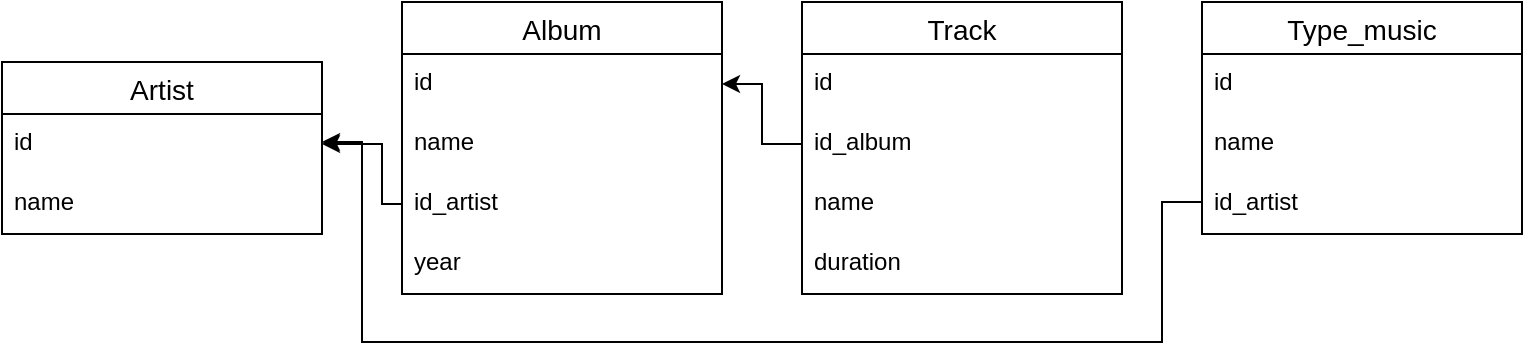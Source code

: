 <mxfile version="14.2.4" type="github">
  <diagram id="hEsoDJl8juv53EA0bqb1" name="Page-1">
    <mxGraphModel dx="868" dy="520" grid="1" gridSize="10" guides="1" tooltips="1" connect="1" arrows="1" fold="1" page="1" pageScale="1" pageWidth="827" pageHeight="1169" math="0" shadow="0">
      <root>
        <mxCell id="0" />
        <mxCell id="1" parent="0" />
        <mxCell id="S0K74Z7-72TsTJhxJI2Y-3" value="Artist" style="swimlane;fontStyle=0;childLayout=stackLayout;horizontal=1;startSize=26;horizontalStack=0;resizeParent=1;resizeParentMax=0;resizeLast=0;collapsible=1;marginBottom=0;align=center;fontSize=14;" parent="1" vertex="1">
          <mxGeometry x="40" y="70" width="160" height="86" as="geometry" />
        </mxCell>
        <mxCell id="S0K74Z7-72TsTJhxJI2Y-4" value="id" style="text;strokeColor=none;fillColor=none;spacingLeft=4;spacingRight=4;overflow=hidden;rotatable=0;points=[[0,0.5],[1,0.5]];portConstraint=eastwest;fontSize=12;" parent="S0K74Z7-72TsTJhxJI2Y-3" vertex="1">
          <mxGeometry y="26" width="160" height="30" as="geometry" />
        </mxCell>
        <mxCell id="S0K74Z7-72TsTJhxJI2Y-5" value="name" style="text;strokeColor=none;fillColor=none;spacingLeft=4;spacingRight=4;overflow=hidden;rotatable=0;points=[[0,0.5],[1,0.5]];portConstraint=eastwest;fontSize=12;" parent="S0K74Z7-72TsTJhxJI2Y-3" vertex="1">
          <mxGeometry y="56" width="160" height="30" as="geometry" />
        </mxCell>
        <mxCell id="S0K74Z7-72TsTJhxJI2Y-7" value="Album" style="swimlane;fontStyle=0;childLayout=stackLayout;horizontal=1;startSize=26;horizontalStack=0;resizeParent=1;resizeParentMax=0;resizeLast=0;collapsible=1;marginBottom=0;align=center;fontSize=14;" parent="1" vertex="1">
          <mxGeometry x="240" y="40" width="160" height="146" as="geometry" />
        </mxCell>
        <mxCell id="S0K74Z7-72TsTJhxJI2Y-8" value="id" style="text;strokeColor=none;fillColor=none;spacingLeft=4;spacingRight=4;overflow=hidden;rotatable=0;points=[[0,0.5],[1,0.5]];portConstraint=eastwest;fontSize=12;" parent="S0K74Z7-72TsTJhxJI2Y-7" vertex="1">
          <mxGeometry y="26" width="160" height="30" as="geometry" />
        </mxCell>
        <mxCell id="S0K74Z7-72TsTJhxJI2Y-23" value="name" style="text;strokeColor=none;fillColor=none;spacingLeft=4;spacingRight=4;overflow=hidden;rotatable=0;points=[[0,0.5],[1,0.5]];portConstraint=eastwest;fontSize=12;" parent="S0K74Z7-72TsTJhxJI2Y-7" vertex="1">
          <mxGeometry y="56" width="160" height="30" as="geometry" />
        </mxCell>
        <mxCell id="S0K74Z7-72TsTJhxJI2Y-9" value="id_artist" style="text;strokeColor=none;fillColor=none;spacingLeft=4;spacingRight=4;overflow=hidden;rotatable=0;points=[[0,0.5],[1,0.5]];portConstraint=eastwest;fontSize=12;" parent="S0K74Z7-72TsTJhxJI2Y-7" vertex="1">
          <mxGeometry y="86" width="160" height="30" as="geometry" />
        </mxCell>
        <mxCell id="S0K74Z7-72TsTJhxJI2Y-10" value="year" style="text;strokeColor=none;fillColor=none;spacingLeft=4;spacingRight=4;overflow=hidden;rotatable=0;points=[[0,0.5],[1,0.5]];portConstraint=eastwest;fontSize=12;" parent="S0K74Z7-72TsTJhxJI2Y-7" vertex="1">
          <mxGeometry y="116" width="160" height="30" as="geometry" />
        </mxCell>
        <mxCell id="S0K74Z7-72TsTJhxJI2Y-11" value="Track" style="swimlane;fontStyle=0;childLayout=stackLayout;horizontal=1;startSize=26;horizontalStack=0;resizeParent=1;resizeParentMax=0;resizeLast=0;collapsible=1;marginBottom=0;align=center;fontSize=14;" parent="1" vertex="1">
          <mxGeometry x="440" y="40" width="160" height="146" as="geometry" />
        </mxCell>
        <mxCell id="S0K74Z7-72TsTJhxJI2Y-12" value="id" style="text;strokeColor=none;fillColor=none;spacingLeft=4;spacingRight=4;overflow=hidden;rotatable=0;points=[[0,0.5],[1,0.5]];portConstraint=eastwest;fontSize=12;" parent="S0K74Z7-72TsTJhxJI2Y-11" vertex="1">
          <mxGeometry y="26" width="160" height="30" as="geometry" />
        </mxCell>
        <mxCell id="S0K74Z7-72TsTJhxJI2Y-24" value="id_album" style="text;strokeColor=none;fillColor=none;spacingLeft=4;spacingRight=4;overflow=hidden;rotatable=0;points=[[0,0.5],[1,0.5]];portConstraint=eastwest;fontSize=12;" parent="S0K74Z7-72TsTJhxJI2Y-11" vertex="1">
          <mxGeometry y="56" width="160" height="30" as="geometry" />
        </mxCell>
        <mxCell id="S0K74Z7-72TsTJhxJI2Y-13" value="name" style="text;strokeColor=none;fillColor=none;spacingLeft=4;spacingRight=4;overflow=hidden;rotatable=0;points=[[0,0.5],[1,0.5]];portConstraint=eastwest;fontSize=12;" parent="S0K74Z7-72TsTJhxJI2Y-11" vertex="1">
          <mxGeometry y="86" width="160" height="30" as="geometry" />
        </mxCell>
        <mxCell id="S0K74Z7-72TsTJhxJI2Y-14" value="duration" style="text;strokeColor=none;fillColor=none;spacingLeft=4;spacingRight=4;overflow=hidden;rotatable=0;points=[[0,0.5],[1,0.5]];portConstraint=eastwest;fontSize=12;" parent="S0K74Z7-72TsTJhxJI2Y-11" vertex="1">
          <mxGeometry y="116" width="160" height="30" as="geometry" />
        </mxCell>
        <mxCell id="S0K74Z7-72TsTJhxJI2Y-15" value="Type_music" style="swimlane;fontStyle=0;childLayout=stackLayout;horizontal=1;startSize=26;horizontalStack=0;resizeParent=1;resizeParentMax=0;resizeLast=0;collapsible=1;marginBottom=0;align=center;fontSize=14;" parent="1" vertex="1">
          <mxGeometry x="640" y="40" width="160" height="116" as="geometry" />
        </mxCell>
        <mxCell id="S0K74Z7-72TsTJhxJI2Y-16" value="id" style="text;strokeColor=none;fillColor=none;spacingLeft=4;spacingRight=4;overflow=hidden;rotatable=0;points=[[0,0.5],[1,0.5]];portConstraint=eastwest;fontSize=12;" parent="S0K74Z7-72TsTJhxJI2Y-15" vertex="1">
          <mxGeometry y="26" width="160" height="30" as="geometry" />
        </mxCell>
        <mxCell id="S0K74Z7-72TsTJhxJI2Y-17" value="name" style="text;strokeColor=none;fillColor=none;spacingLeft=4;spacingRight=4;overflow=hidden;rotatable=0;points=[[0,0.5],[1,0.5]];portConstraint=eastwest;fontSize=12;" parent="S0K74Z7-72TsTJhxJI2Y-15" vertex="1">
          <mxGeometry y="56" width="160" height="30" as="geometry" />
        </mxCell>
        <mxCell id="cCKO0vXBBPEQHu91RycW-1" value="id_artist" style="text;strokeColor=none;fillColor=none;spacingLeft=4;spacingRight=4;overflow=hidden;rotatable=0;points=[[0,0.5],[1,0.5]];portConstraint=eastwest;fontSize=12;" vertex="1" parent="S0K74Z7-72TsTJhxJI2Y-15">
          <mxGeometry y="86" width="160" height="30" as="geometry" />
        </mxCell>
        <mxCell id="S0K74Z7-72TsTJhxJI2Y-26" style="edgeStyle=orthogonalEdgeStyle;rounded=0;orthogonalLoop=1;jettySize=auto;html=1;exitX=0;exitY=0.5;exitDx=0;exitDy=0;" parent="1" source="S0K74Z7-72TsTJhxJI2Y-9" edge="1">
          <mxGeometry relative="1" as="geometry">
            <Array as="points">
              <mxPoint x="230" y="141" />
              <mxPoint x="230" y="111" />
            </Array>
            <mxPoint x="200" y="111" as="targetPoint" />
          </mxGeometry>
        </mxCell>
        <mxCell id="S0K74Z7-72TsTJhxJI2Y-27" style="edgeStyle=orthogonalEdgeStyle;rounded=0;orthogonalLoop=1;jettySize=auto;html=1;exitX=0;exitY=0.5;exitDx=0;exitDy=0;entryX=1;entryY=0.5;entryDx=0;entryDy=0;" parent="1" source="S0K74Z7-72TsTJhxJI2Y-24" target="S0K74Z7-72TsTJhxJI2Y-8" edge="1">
          <mxGeometry relative="1" as="geometry" />
        </mxCell>
        <mxCell id="S0K74Z7-72TsTJhxJI2Y-28" style="edgeStyle=orthogonalEdgeStyle;rounded=0;orthogonalLoop=1;jettySize=auto;html=1;exitX=0;exitY=0.5;exitDx=0;exitDy=0;" parent="1" source="S0K74Z7-72TsTJhxJI2Y-16" edge="1">
          <mxGeometry relative="1" as="geometry">
            <mxPoint x="200" y="110" as="targetPoint" />
            <Array as="points">
              <mxPoint x="640" y="140" />
              <mxPoint x="620" y="140" />
              <mxPoint x="620" y="210" />
              <mxPoint x="220" y="210" />
              <mxPoint x="220" y="110" />
              <mxPoint x="200" y="110" />
            </Array>
          </mxGeometry>
        </mxCell>
      </root>
    </mxGraphModel>
  </diagram>
</mxfile>
